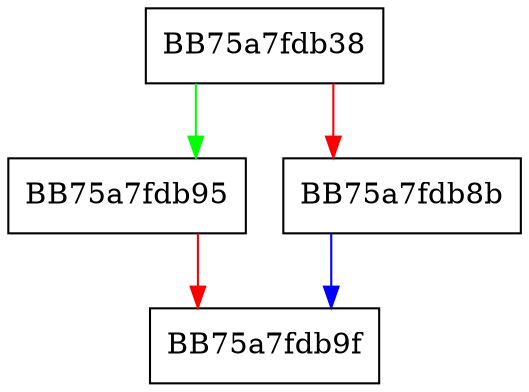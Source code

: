 digraph w32_cat_get {
  node [shape="box"];
  graph [splines=ortho];
  BB75a7fdb38 -> BB75a7fdb95 [color="green"];
  BB75a7fdb38 -> BB75a7fdb8b [color="red"];
  BB75a7fdb8b -> BB75a7fdb9f [color="blue"];
  BB75a7fdb95 -> BB75a7fdb9f [color="red"];
}